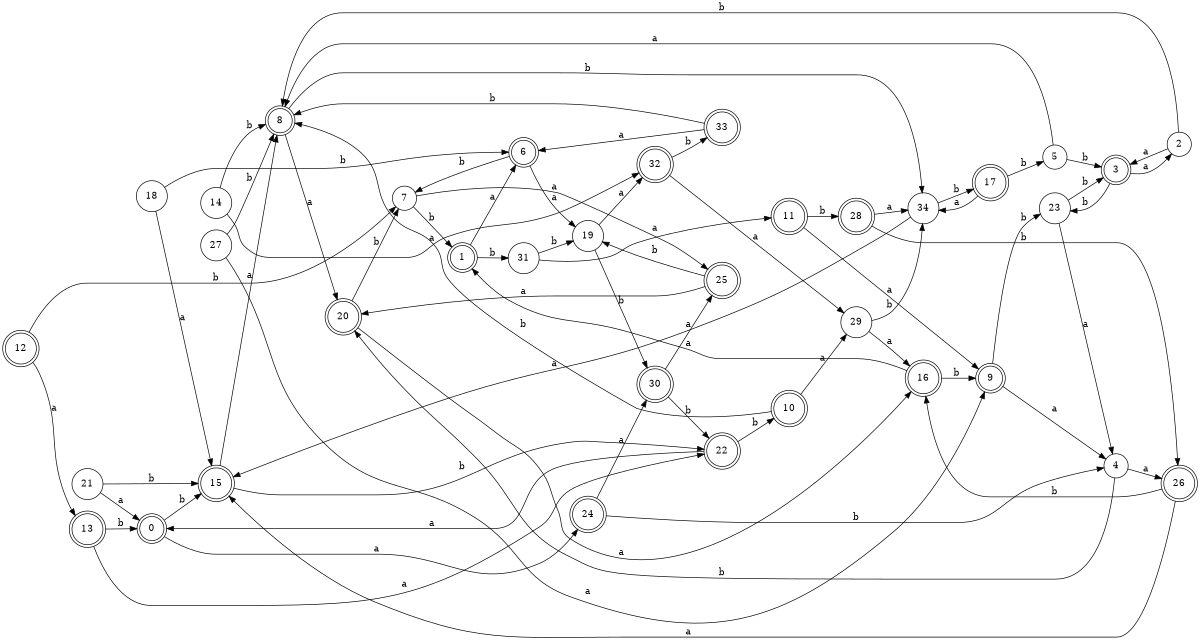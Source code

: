 digraph n28_2 {
__start0 [label="" shape="none"];

rankdir=LR;
size="8,5";

s0 [style="rounded,filled", color="black", fillcolor="white" shape="doublecircle", label="0"];
s1 [style="rounded,filled", color="black", fillcolor="white" shape="doublecircle", label="1"];
s2 [style="filled", color="black", fillcolor="white" shape="circle", label="2"];
s3 [style="rounded,filled", color="black", fillcolor="white" shape="doublecircle", label="3"];
s4 [style="filled", color="black", fillcolor="white" shape="circle", label="4"];
s5 [style="filled", color="black", fillcolor="white" shape="circle", label="5"];
s6 [style="rounded,filled", color="black", fillcolor="white" shape="doublecircle", label="6"];
s7 [style="filled", color="black", fillcolor="white" shape="circle", label="7"];
s8 [style="rounded,filled", color="black", fillcolor="white" shape="doublecircle", label="8"];
s9 [style="rounded,filled", color="black", fillcolor="white" shape="doublecircle", label="9"];
s10 [style="rounded,filled", color="black", fillcolor="white" shape="doublecircle", label="10"];
s11 [style="rounded,filled", color="black", fillcolor="white" shape="doublecircle", label="11"];
s12 [style="rounded,filled", color="black", fillcolor="white" shape="doublecircle", label="12"];
s13 [style="rounded,filled", color="black", fillcolor="white" shape="doublecircle", label="13"];
s14 [style="filled", color="black", fillcolor="white" shape="circle", label="14"];
s15 [style="rounded,filled", color="black", fillcolor="white" shape="doublecircle", label="15"];
s16 [style="rounded,filled", color="black", fillcolor="white" shape="doublecircle", label="16"];
s17 [style="rounded,filled", color="black", fillcolor="white" shape="doublecircle", label="17"];
s18 [style="filled", color="black", fillcolor="white" shape="circle", label="18"];
s19 [style="filled", color="black", fillcolor="white" shape="circle", label="19"];
s20 [style="rounded,filled", color="black", fillcolor="white" shape="doublecircle", label="20"];
s21 [style="filled", color="black", fillcolor="white" shape="circle", label="21"];
s22 [style="rounded,filled", color="black", fillcolor="white" shape="doublecircle", label="22"];
s23 [style="filled", color="black", fillcolor="white" shape="circle", label="23"];
s24 [style="rounded,filled", color="black", fillcolor="white" shape="doublecircle", label="24"];
s25 [style="rounded,filled", color="black", fillcolor="white" shape="doublecircle", label="25"];
s26 [style="rounded,filled", color="black", fillcolor="white" shape="doublecircle", label="26"];
s27 [style="filled", color="black", fillcolor="white" shape="circle", label="27"];
s28 [style="rounded,filled", color="black", fillcolor="white" shape="doublecircle", label="28"];
s29 [style="filled", color="black", fillcolor="white" shape="circle", label="29"];
s30 [style="rounded,filled", color="black", fillcolor="white" shape="doublecircle", label="30"];
s31 [style="filled", color="black", fillcolor="white" shape="circle", label="31"];
s32 [style="rounded,filled", color="black", fillcolor="white" shape="doublecircle", label="32"];
s33 [style="rounded,filled", color="black", fillcolor="white" shape="doublecircle", label="33"];
s34 [style="filled", color="black", fillcolor="white" shape="circle", label="34"];
s0 -> s24 [label="a"];
s0 -> s15 [label="b"];
s1 -> s6 [label="a"];
s1 -> s31 [label="b"];
s2 -> s3 [label="a"];
s2 -> s8 [label="b"];
s3 -> s2 [label="a"];
s3 -> s23 [label="b"];
s4 -> s26 [label="a"];
s4 -> s20 [label="b"];
s5 -> s8 [label="a"];
s5 -> s3 [label="b"];
s6 -> s19 [label="a"];
s6 -> s7 [label="b"];
s7 -> s25 [label="a"];
s7 -> s1 [label="b"];
s8 -> s20 [label="a"];
s8 -> s34 [label="b"];
s9 -> s4 [label="a"];
s9 -> s23 [label="b"];
s10 -> s29 [label="a"];
s10 -> s8 [label="b"];
s11 -> s9 [label="a"];
s11 -> s28 [label="b"];
s12 -> s13 [label="a"];
s12 -> s7 [label="b"];
s13 -> s22 [label="a"];
s13 -> s0 [label="b"];
s14 -> s32 [label="a"];
s14 -> s8 [label="b"];
s15 -> s8 [label="a"];
s15 -> s22 [label="b"];
s16 -> s1 [label="a"];
s16 -> s9 [label="b"];
s17 -> s34 [label="a"];
s17 -> s5 [label="b"];
s18 -> s15 [label="a"];
s18 -> s6 [label="b"];
s19 -> s32 [label="a"];
s19 -> s30 [label="b"];
s20 -> s16 [label="a"];
s20 -> s7 [label="b"];
s21 -> s0 [label="a"];
s21 -> s15 [label="b"];
s22 -> s0 [label="a"];
s22 -> s10 [label="b"];
s23 -> s4 [label="a"];
s23 -> s3 [label="b"];
s24 -> s30 [label="a"];
s24 -> s4 [label="b"];
s25 -> s20 [label="a"];
s25 -> s19 [label="b"];
s26 -> s15 [label="a"];
s26 -> s16 [label="b"];
s27 -> s9 [label="a"];
s27 -> s8 [label="b"];
s28 -> s34 [label="a"];
s28 -> s26 [label="b"];
s29 -> s16 [label="a"];
s29 -> s34 [label="b"];
s30 -> s25 [label="a"];
s30 -> s22 [label="b"];
s31 -> s11 [label="a"];
s31 -> s19 [label="b"];
s32 -> s29 [label="a"];
s32 -> s33 [label="b"];
s33 -> s6 [label="a"];
s33 -> s8 [label="b"];
s34 -> s15 [label="a"];
s34 -> s17 [label="b"];

}